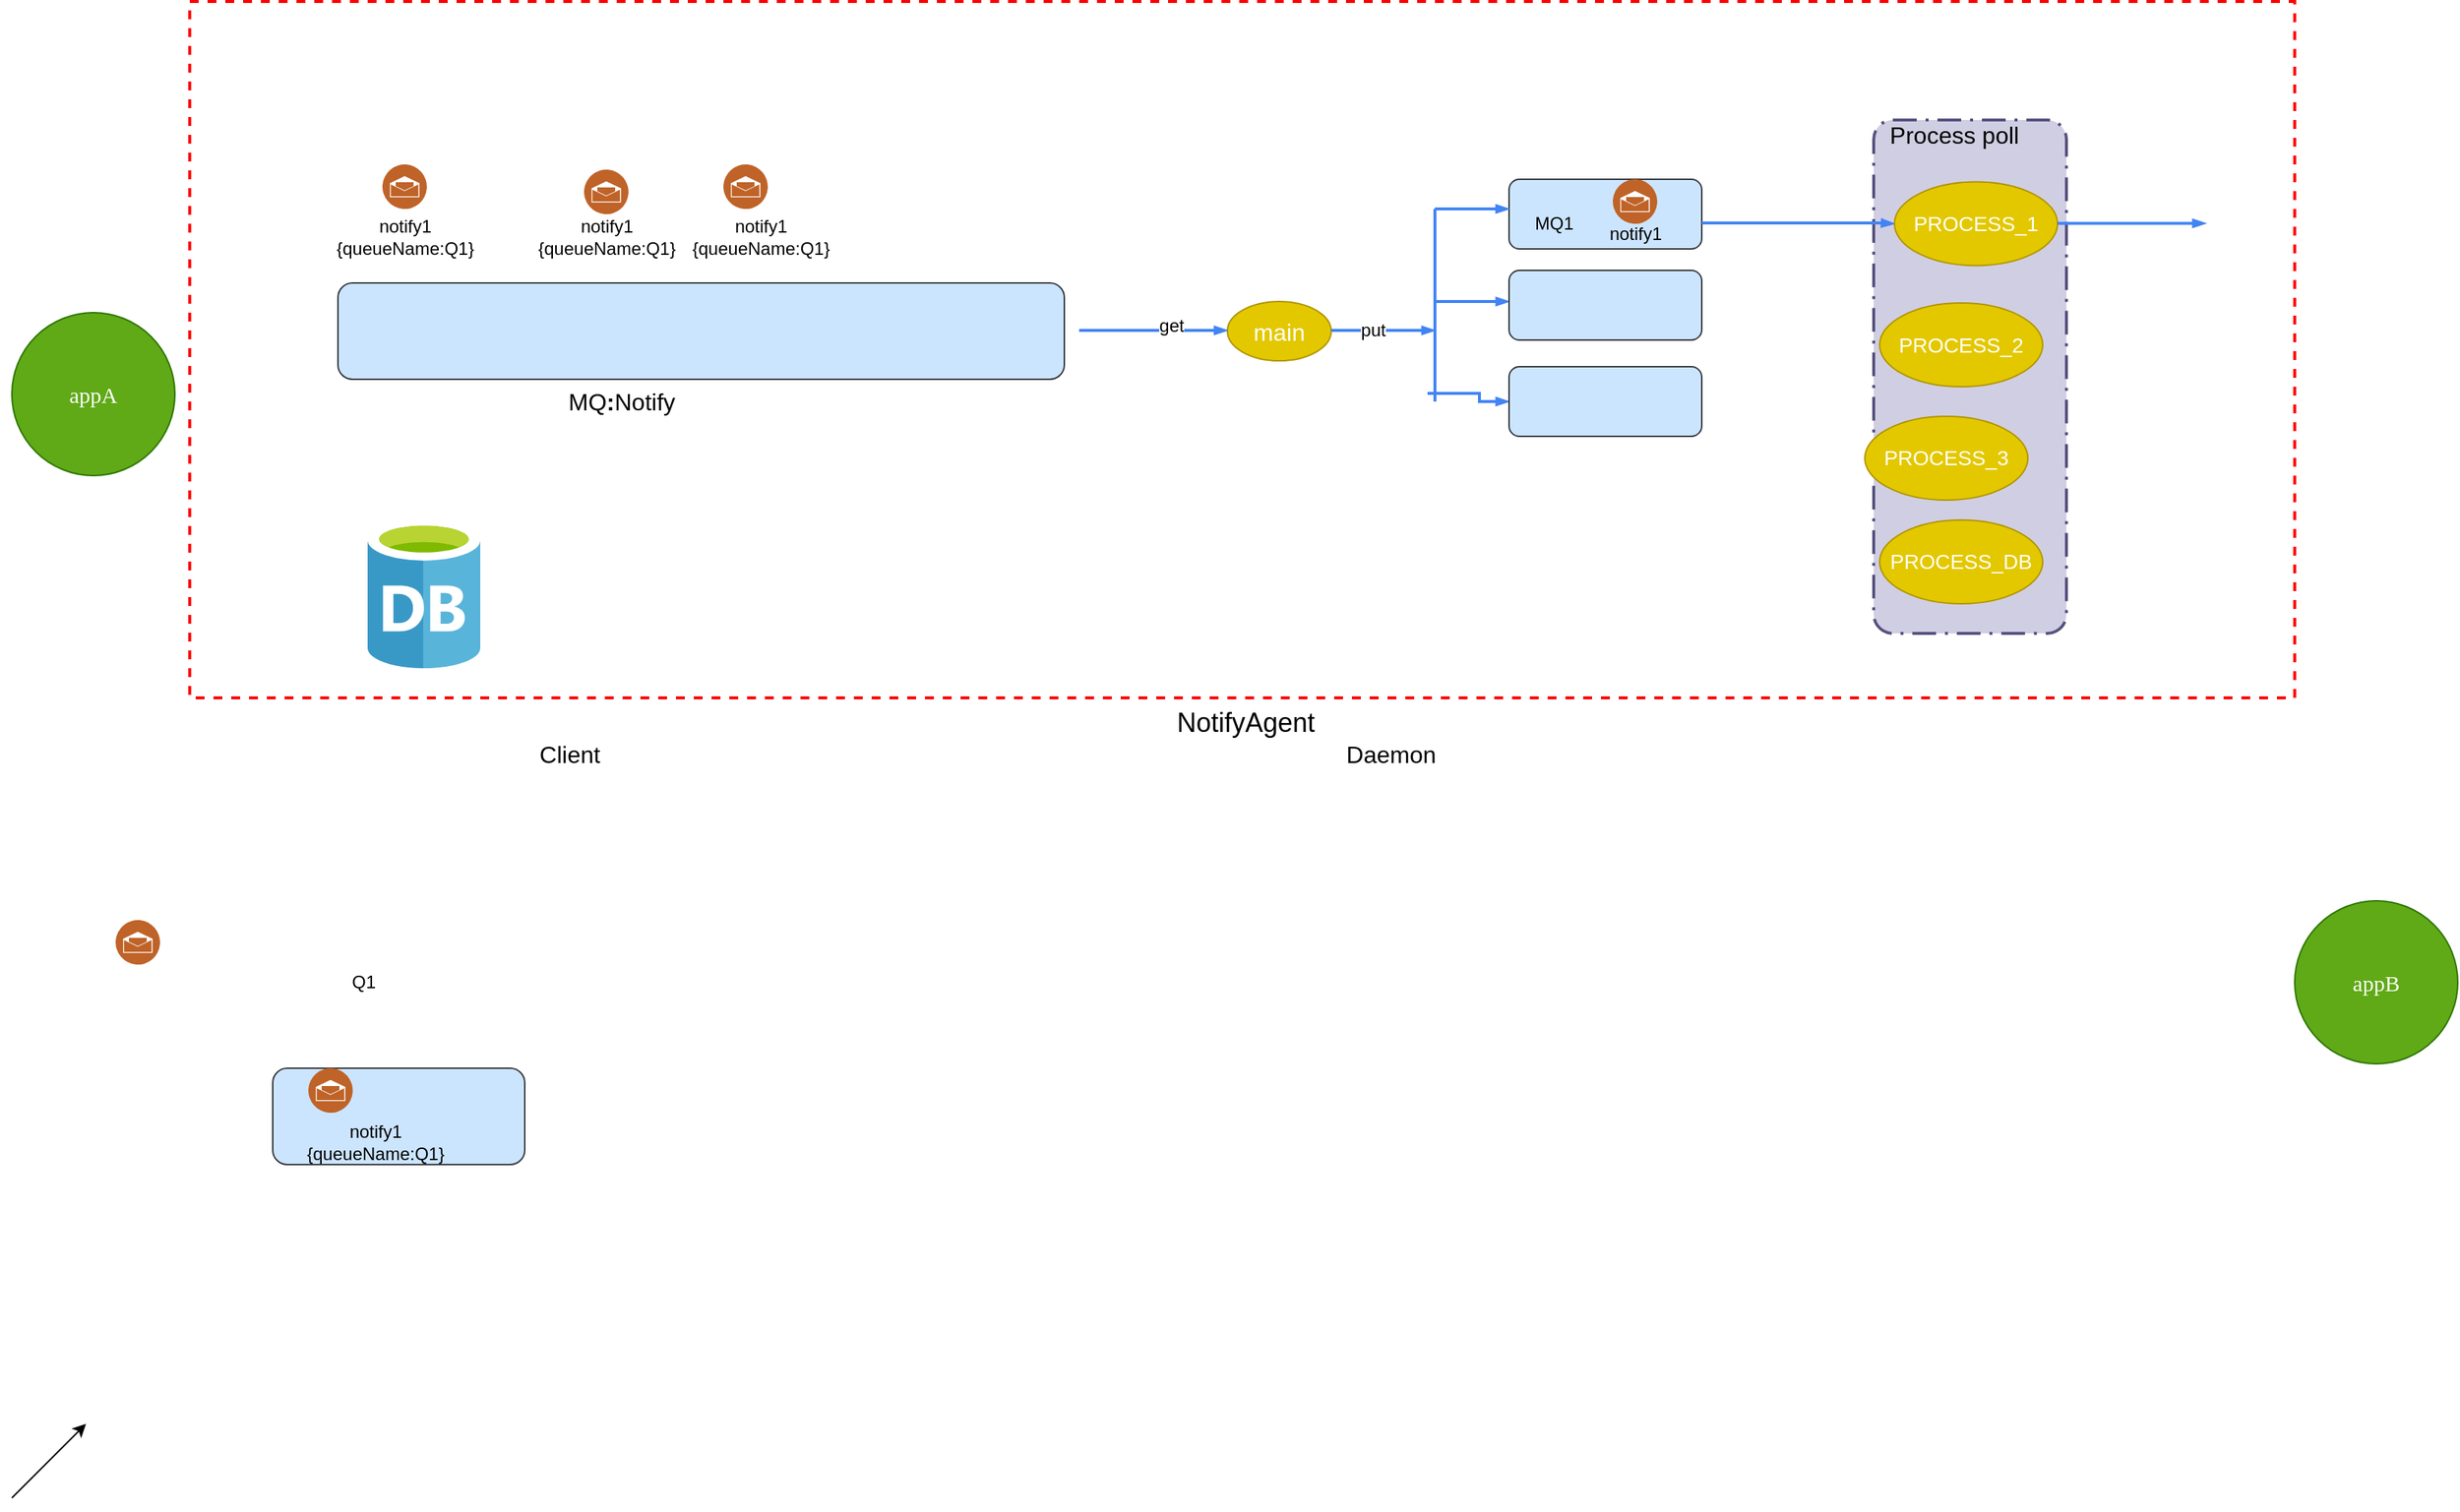<mxfile version="12.5.1" type="github">
  <diagram id="gYqOYC05eTUMbnPOUZzg" name="Page-1">
    <mxGraphModel dx="2249" dy="802" grid="1" gridSize="10" guides="1" tooltips="1" connect="1" arrows="1" fold="1" page="1" pageScale="1" pageWidth="827" pageHeight="1169" math="0" shadow="0">
      <root>
        <mxCell id="0"/>
        <mxCell id="1" parent="0"/>
        <mxCell id="Qmx-vTjYsITCvrtl_uVx-1" value="appA" style="ellipse;whiteSpace=wrap;html=1;aspect=fixed;fontFamily=Lucida Console;fontSize=15;fillColor=#60a917;strokeColor=#2D7600;fontColor=#ffffff;align=center;" parent="1" vertex="1">
          <mxGeometry x="-480" y="320" width="110" height="110" as="geometry"/>
        </mxCell>
        <mxCell id="Qmx-vTjYsITCvrtl_uVx-2" value="appB" style="ellipse;whiteSpace=wrap;html=1;aspect=fixed;fontFamily=Lucida Console;fontSize=15;fillColor=#60a917;strokeColor=#2D7600;fontColor=#ffffff;align=center;" parent="1" vertex="1">
          <mxGeometry x="1060" y="717" width="110" height="110" as="geometry"/>
        </mxCell>
        <mxCell id="Qmx-vTjYsITCvrtl_uVx-3" value="" style="aspect=fixed;html=1;points=[];align=center;image;fontSize=12;image=img/lib/mscae/Database_General.svg;" parent="1" vertex="1">
          <mxGeometry x="-240" y="460" width="76" height="100" as="geometry"/>
        </mxCell>
        <mxCell id="Qmx-vTjYsITCvrtl_uVx-6" value="&lt;font style=&quot;font-size: 18px&quot;&gt;NotifyAgent&lt;/font&gt;" style="rounded=0;whiteSpace=wrap;html=1;absoluteArcSize=1;arcSize=0;strokeColor=#FD0000;fillColor=none;verticalAlign=top;align=center;spacingLeft=5;dashed=1;labelPosition=center;verticalLabelPosition=bottom;strokeWidth=2;" parent="1" vertex="1">
          <mxGeometry x="-360" y="110" width="1420" height="470" as="geometry"/>
        </mxCell>
        <mxCell id="Qmx-vTjYsITCvrtl_uVx-7" value="" style="rounded=1;arcSize=10;dashed=1;strokeColor=#56517e;fillColor=#d0cee2;dashPattern=8 3 1 3;strokeWidth=2;align=left;" parent="1" vertex="1">
          <mxGeometry x="776" y="190" width="130" height="346.5" as="geometry"/>
        </mxCell>
        <mxCell id="Qmx-vTjYsITCvrtl_uVx-31" value="" style="aspect=fixed;perimeter=ellipsePerimeter;html=1;align=center;shadow=0;dashed=0;fontColor=#4277BB;labelBackgroundColor=#ffffff;fontSize=12;spacingTop=3;image;image=img/lib/ibm/social/messaging.svg;" parent="1" vertex="1">
          <mxGeometry x="-410" y="730" width="30" height="30" as="geometry"/>
        </mxCell>
        <mxCell id="hsNvUKS2LLJ66I7GdiUk-1" value="" style="rounded=1;whiteSpace=wrap;html=1;fillColor=#cce5ff;strokeColor=#36393d;" vertex="1" parent="1">
          <mxGeometry x="-260" y="300" width="490" height="65" as="geometry"/>
        </mxCell>
        <mxCell id="hsNvUKS2LLJ66I7GdiUk-4" value="" style="aspect=fixed;perimeter=ellipsePerimeter;html=1;align=center;shadow=0;dashed=0;fontColor=#4277BB;labelBackgroundColor=#ffffff;fontSize=12;spacingTop=3;image;image=img/lib/ibm/social/messaging.svg;" vertex="1" parent="1">
          <mxGeometry x="-230" y="220" width="30" height="30" as="geometry"/>
        </mxCell>
        <mxCell id="hsNvUKS2LLJ66I7GdiUk-5" value="MQ&lt;b&gt;:&lt;/b&gt;Notify" style="text;html=1;align=center;verticalAlign=middle;resizable=0;points=[];autosize=1;fontSize=16;" vertex="1" parent="1">
          <mxGeometry x="-114" y="370" width="90" height="20" as="geometry"/>
        </mxCell>
        <mxCell id="hsNvUKS2LLJ66I7GdiUk-11" value="Process poll" style="text;html=1;align=center;verticalAlign=middle;resizable=0;points=[];autosize=1;fontSize=16;" vertex="1" parent="1">
          <mxGeometry x="780" y="190" width="100" height="20" as="geometry"/>
        </mxCell>
        <mxCell id="hsNvUKS2LLJ66I7GdiUk-13" value="Daemon&lt;br&gt;" style="text;html=1;align=center;verticalAlign=middle;resizable=0;points=[];autosize=1;fontSize=16;" vertex="1" parent="1">
          <mxGeometry x="410" y="608" width="80" height="20" as="geometry"/>
        </mxCell>
        <mxCell id="hsNvUKS2LLJ66I7GdiUk-14" value="Client&lt;br&gt;" style="text;html=1;align=center;verticalAlign=middle;resizable=0;points=[];autosize=1;fontSize=16;" vertex="1" parent="1">
          <mxGeometry x="-134" y="608" width="60" height="20" as="geometry"/>
        </mxCell>
        <mxCell id="hsNvUKS2LLJ66I7GdiUk-17" value="main" style="ellipse;whiteSpace=wrap;html=1;fontSize=16;fillColor=#e3c800;strokeColor=#B09500;fontColor=#ffffff;" vertex="1" parent="1">
          <mxGeometry x="340" y="312.5" width="70" height="40" as="geometry"/>
        </mxCell>
        <mxCell id="hsNvUKS2LLJ66I7GdiUk-18" value="notify1&lt;br style=&quot;font-size: 12px;&quot;&gt;{queueName:Q1}" style="text;html=1;align=center;verticalAlign=middle;resizable=0;points=[];autosize=1;fontSize=12;" vertex="1" parent="1">
          <mxGeometry x="-270" y="253.5" width="110" height="30" as="geometry"/>
        </mxCell>
        <mxCell id="hsNvUKS2LLJ66I7GdiUk-21" value="" style="aspect=fixed;perimeter=ellipsePerimeter;html=1;align=center;shadow=0;dashed=0;fontColor=#4277BB;labelBackgroundColor=#ffffff;fontSize=12;spacingTop=3;image;image=img/lib/ibm/social/messaging.svg;" vertex="1" parent="1">
          <mxGeometry y="220" width="30" height="30" as="geometry"/>
        </mxCell>
        <mxCell id="hsNvUKS2LLJ66I7GdiUk-22" value="notify1&lt;br style=&quot;font-size: 12px;&quot;&gt;{queueName:Q1}" style="text;html=1;align=center;verticalAlign=middle;resizable=0;points=[];autosize=1;fontSize=12;" vertex="1" parent="1">
          <mxGeometry x="-30" y="253.5" width="110" height="30" as="geometry"/>
        </mxCell>
        <mxCell id="hsNvUKS2LLJ66I7GdiUk-23" value="" style="aspect=fixed;perimeter=ellipsePerimeter;html=1;align=center;shadow=0;dashed=0;fontColor=#4277BB;labelBackgroundColor=#ffffff;fontSize=12;spacingTop=3;image;image=img/lib/ibm/social/messaging.svg;" vertex="1" parent="1">
          <mxGeometry x="-94" y="223.5" width="30" height="30" as="geometry"/>
        </mxCell>
        <mxCell id="hsNvUKS2LLJ66I7GdiUk-24" value="notify1&lt;br style=&quot;font-size: 12px;&quot;&gt;{queueName:Q1}" style="text;html=1;align=center;verticalAlign=middle;resizable=0;points=[];autosize=1;fontSize=12;" vertex="1" parent="1">
          <mxGeometry x="-134" y="253.5" width="110" height="30" as="geometry"/>
        </mxCell>
        <mxCell id="hsNvUKS2LLJ66I7GdiUk-28" value="" style="rounded=1;whiteSpace=wrap;html=1;fillColor=#cce5ff;strokeColor=#36393d;" vertex="1" parent="1">
          <mxGeometry x="530" y="230" width="130" height="47" as="geometry"/>
        </mxCell>
        <mxCell id="hsNvUKS2LLJ66I7GdiUk-29" value="" style="aspect=fixed;perimeter=ellipsePerimeter;html=1;align=center;shadow=0;dashed=0;fontColor=#4277BB;labelBackgroundColor=#ffffff;fontSize=12;spacingTop=3;image;image=img/lib/ibm/social/messaging.svg;" vertex="1" parent="1">
          <mxGeometry x="600" y="230" width="30" height="30" as="geometry"/>
        </mxCell>
        <mxCell id="hsNvUKS2LLJ66I7GdiUk-30" value="notify1&lt;br style=&quot;font-size: 12px&quot;&gt;" style="text;html=1;align=center;verticalAlign=middle;resizable=0;points=[];autosize=1;fontSize=12;" vertex="1" parent="1">
          <mxGeometry x="590" y="257" width="50" height="20" as="geometry"/>
        </mxCell>
        <mxCell id="hsNvUKS2LLJ66I7GdiUk-31" value="" style="rounded=1;whiteSpace=wrap;html=1;fillColor=#cce5ff;strokeColor=#36393d;" vertex="1" parent="1">
          <mxGeometry x="-304" y="830" width="170" height="65" as="geometry"/>
        </mxCell>
        <mxCell id="hsNvUKS2LLJ66I7GdiUk-32" value="" style="aspect=fixed;perimeter=ellipsePerimeter;html=1;align=center;shadow=0;dashed=0;fontColor=#4277BB;labelBackgroundColor=#ffffff;fontSize=12;spacingTop=3;image;image=img/lib/ibm/social/messaging.svg;" vertex="1" parent="1">
          <mxGeometry x="-280" y="830" width="30" height="30" as="geometry"/>
        </mxCell>
        <mxCell id="hsNvUKS2LLJ66I7GdiUk-33" value="notify1&lt;br style=&quot;font-size: 12px;&quot;&gt;{queueName:Q1}" style="text;html=1;align=center;verticalAlign=middle;resizable=0;points=[];autosize=1;fontSize=12;" vertex="1" parent="1">
          <mxGeometry x="-290" y="865" width="110" height="30" as="geometry"/>
        </mxCell>
        <mxCell id="hsNvUKS2LLJ66I7GdiUk-34" value="Q1" style="text;html=1;align=center;verticalAlign=middle;resizable=0;points=[];autosize=1;fontSize=12;" vertex="1" parent="1">
          <mxGeometry x="-258" y="762" width="30" height="20" as="geometry"/>
        </mxCell>
        <mxCell id="hsNvUKS2LLJ66I7GdiUk-36" value="" style="edgeStyle=orthogonalEdgeStyle;fontSize=12;html=1;endArrow=blockThin;endFill=1;rounded=0;strokeWidth=2;endSize=4;startSize=4;dashed=0;strokeColor=#4284F3;" edge="1" parent="1">
          <mxGeometry width="100" relative="1" as="geometry">
            <mxPoint x="240" y="332" as="sourcePoint"/>
            <mxPoint x="340" y="332" as="targetPoint"/>
            <Array as="points">
              <mxPoint x="270" y="332"/>
              <mxPoint x="270" y="332"/>
            </Array>
          </mxGeometry>
        </mxCell>
        <mxCell id="hsNvUKS2LLJ66I7GdiUk-41" value="get" style="text;html=1;align=center;verticalAlign=middle;resizable=0;points=[];labelBackgroundColor=#ffffff;fontSize=12;" vertex="1" connectable="0" parent="hsNvUKS2LLJ66I7GdiUk-36">
          <mxGeometry x="-0.24" y="3" relative="1" as="geometry">
            <mxPoint x="24" as="offset"/>
          </mxGeometry>
        </mxCell>
        <mxCell id="hsNvUKS2LLJ66I7GdiUk-42" value="" style="edgeStyle=orthogonalEdgeStyle;fontSize=12;html=1;endArrow=blockThin;endFill=1;rounded=0;strokeWidth=2;endSize=4;startSize=4;dashed=0;strokeColor=#4284F3;" edge="1" parent="1">
          <mxGeometry width="100" relative="1" as="geometry">
            <mxPoint x="410" y="332" as="sourcePoint"/>
            <mxPoint x="480" y="332" as="targetPoint"/>
          </mxGeometry>
        </mxCell>
        <mxCell id="hsNvUKS2LLJ66I7GdiUk-43" value="put" style="text;html=1;align=center;verticalAlign=middle;resizable=0;points=[];labelBackgroundColor=#ffffff;fontSize=12;" vertex="1" connectable="0" parent="hsNvUKS2LLJ66I7GdiUk-42">
          <mxGeometry x="-0.22" relative="1" as="geometry">
            <mxPoint as="offset"/>
          </mxGeometry>
        </mxCell>
        <mxCell id="hsNvUKS2LLJ66I7GdiUk-46" value="" style="line;strokeWidth=2;direction=south;html=1;fontSize=12;align=left;fillColor=#dae8fc;strokeColor=#4284F3;" vertex="1" parent="1">
          <mxGeometry x="475" y="250" width="10" height="130" as="geometry"/>
        </mxCell>
        <mxCell id="hsNvUKS2LLJ66I7GdiUk-48" value="" style="edgeStyle=orthogonalEdgeStyle;fontSize=12;html=1;endArrow=blockThin;endFill=1;rounded=0;strokeWidth=2;endSize=4;startSize=4;dashed=0;strokeColor=#4284F3;" edge="1" parent="1">
          <mxGeometry width="100" relative="1" as="geometry">
            <mxPoint x="480" y="250" as="sourcePoint"/>
            <mxPoint x="530" y="250" as="targetPoint"/>
          </mxGeometry>
        </mxCell>
        <mxCell id="hsNvUKS2LLJ66I7GdiUk-49" value="" style="endArrow=classic;html=1;fontSize=12;" edge="1" parent="1">
          <mxGeometry width="50" height="50" relative="1" as="geometry">
            <mxPoint x="-480" y="1120" as="sourcePoint"/>
            <mxPoint x="-430" y="1070" as="targetPoint"/>
          </mxGeometry>
        </mxCell>
        <mxCell id="hsNvUKS2LLJ66I7GdiUk-50" value="" style="edgeStyle=orthogonalEdgeStyle;fontSize=12;html=1;endArrow=blockThin;endFill=1;rounded=0;strokeWidth=2;endSize=4;startSize=4;dashed=0;strokeColor=#4284F3;" edge="1" parent="1">
          <mxGeometry width="100" relative="1" as="geometry">
            <mxPoint x="480" y="312.5" as="sourcePoint"/>
            <mxPoint x="530" y="312.5" as="targetPoint"/>
          </mxGeometry>
        </mxCell>
        <mxCell id="hsNvUKS2LLJ66I7GdiUk-51" value="" style="edgeStyle=orthogonalEdgeStyle;fontSize=12;html=1;endArrow=blockThin;endFill=1;rounded=0;strokeWidth=2;endSize=4;startSize=4;dashed=0;strokeColor=#4284F3;entryX=0;entryY=0.5;entryDx=0;entryDy=0;" edge="1" parent="1" target="hsNvUKS2LLJ66I7GdiUk-59">
          <mxGeometry width="100" relative="1" as="geometry">
            <mxPoint x="475" y="374.5" as="sourcePoint"/>
            <mxPoint x="525" y="374.5" as="targetPoint"/>
            <Array as="points">
              <mxPoint x="510" y="375"/>
              <mxPoint x="510" y="380"/>
            </Array>
          </mxGeometry>
        </mxCell>
        <mxCell id="hsNvUKS2LLJ66I7GdiUk-55" value="MQ1" style="text;html=1;align=center;verticalAlign=middle;resizable=0;points=[];autosize=1;fontSize=12;" vertex="1" parent="1">
          <mxGeometry x="540" y="250" width="40" height="20" as="geometry"/>
        </mxCell>
        <mxCell id="hsNvUKS2LLJ66I7GdiUk-59" value="" style="rounded=1;whiteSpace=wrap;html=1;fillColor=#cce5ff;strokeColor=#36393d;" vertex="1" parent="1">
          <mxGeometry x="530" y="356.5" width="130" height="47" as="geometry"/>
        </mxCell>
        <mxCell id="hsNvUKS2LLJ66I7GdiUk-60" value="" style="edgeStyle=orthogonalEdgeStyle;fontSize=12;html=1;endArrow=blockThin;endFill=1;rounded=0;strokeWidth=2;endSize=4;startSize=4;dashed=0;strokeColor=#4284F3;entryX=0;entryY=0.5;entryDx=0;entryDy=0;" edge="1" parent="1" target="hsNvUKS2LLJ66I7GdiUk-82">
          <mxGeometry width="100" relative="1" as="geometry">
            <mxPoint x="660" y="259.5" as="sourcePoint"/>
            <mxPoint x="760" y="259.5" as="targetPoint"/>
            <Array as="points">
              <mxPoint x="780" y="260"/>
            </Array>
          </mxGeometry>
        </mxCell>
        <mxCell id="hsNvUKS2LLJ66I7GdiUk-71" value="" style="rounded=1;whiteSpace=wrap;html=1;fillColor=#cce5ff;strokeColor=#36393d;" vertex="1" parent="1">
          <mxGeometry x="530" y="291.5" width="130" height="47" as="geometry"/>
        </mxCell>
        <mxCell id="hsNvUKS2LLJ66I7GdiUk-75" value="PROCESS_DB" style="ellipse;whiteSpace=wrap;html=1;fontSize=14;fillColor=#e3c800;strokeColor=#B09500;fontColor=#ffffff;" vertex="1" parent="1">
          <mxGeometry x="780" y="460" width="110" height="56.5" as="geometry"/>
        </mxCell>
        <mxCell id="hsNvUKS2LLJ66I7GdiUk-80" value="PROCESS_3" style="ellipse;whiteSpace=wrap;html=1;fontSize=14;fillColor=#e3c800;strokeColor=#B09500;fontColor=#ffffff;" vertex="1" parent="1">
          <mxGeometry x="770" y="390" width="110" height="56.5" as="geometry"/>
        </mxCell>
        <mxCell id="hsNvUKS2LLJ66I7GdiUk-81" value="PROCESS_2" style="ellipse;whiteSpace=wrap;html=1;fontSize=14;fillColor=#e3c800;strokeColor=#B09500;fontColor=#ffffff;" vertex="1" parent="1">
          <mxGeometry x="780" y="313.5" width="110" height="56.5" as="geometry"/>
        </mxCell>
        <mxCell id="hsNvUKS2LLJ66I7GdiUk-82" value="PROCESS_1" style="ellipse;whiteSpace=wrap;html=1;fontSize=14;fillColor=#e3c800;strokeColor=#B09500;fontColor=#ffffff;" vertex="1" parent="1">
          <mxGeometry x="790" y="231.75" width="110" height="56.5" as="geometry"/>
        </mxCell>
        <mxCell id="hsNvUKS2LLJ66I7GdiUk-87" value="" style="edgeStyle=orthogonalEdgeStyle;fontSize=12;html=1;endArrow=blockThin;endFill=1;rounded=0;strokeWidth=2;endSize=4;startSize=4;dashed=0;strokeColor=#4284F3;" edge="1" parent="1">
          <mxGeometry width="100" relative="1" as="geometry">
            <mxPoint x="900" y="259.75" as="sourcePoint"/>
            <mxPoint x="1000" y="259.75" as="targetPoint"/>
            <Array as="points">
              <mxPoint x="970" y="259.75"/>
              <mxPoint x="970" y="259.75"/>
            </Array>
          </mxGeometry>
        </mxCell>
      </root>
    </mxGraphModel>
  </diagram>
</mxfile>
